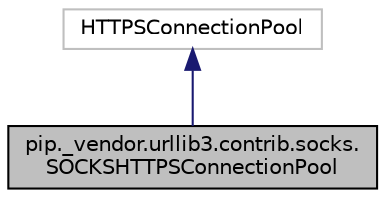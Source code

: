 digraph "pip._vendor.urllib3.contrib.socks.SOCKSHTTPSConnectionPool"
{
  edge [fontname="Helvetica",fontsize="10",labelfontname="Helvetica",labelfontsize="10"];
  node [fontname="Helvetica",fontsize="10",shape=record];
  Node2 [label="pip._vendor.urllib3.contrib.socks.\lSOCKSHTTPSConnectionPool",height=0.2,width=0.4,color="black", fillcolor="grey75", style="filled", fontcolor="black"];
  Node3 -> Node2 [dir="back",color="midnightblue",fontsize="10",style="solid",fontname="Helvetica"];
  Node3 [label="HTTPSConnectionPool",height=0.2,width=0.4,color="grey75", fillcolor="white", style="filled"];
}

